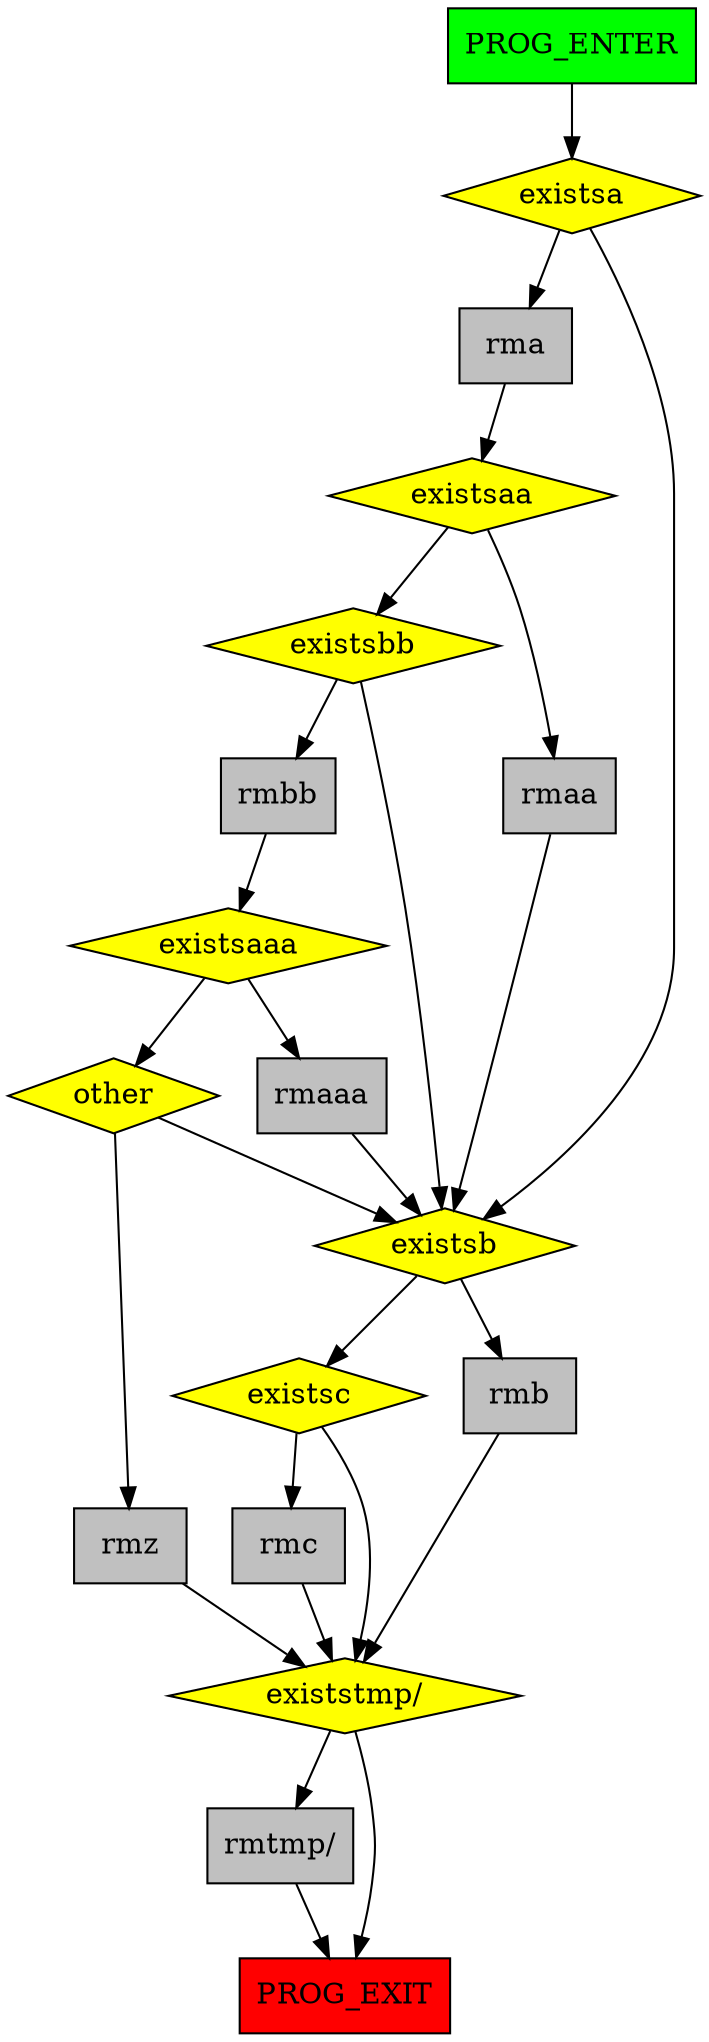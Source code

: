 digraph G {
    22[label="PROG_ENTER",shape=mbox,fillcolor=green,style=filled];
    23[label="existsa",shape=diamond,fillcolor=yellow,style=filled];
    24[label="rma",shape=box,fillcolor=gray,style=filled];
    25[label="existsaa",shape=diamond,fillcolor=yellow,style=filled];
    26[label="rmaa",shape=box,fillcolor=gray,style=filled];
    33[label="existsb",shape=diamond,fillcolor=yellow,style=filled];
    34[label="rmb",shape=box,fillcolor=gray,style=filled];
    37[label="existstmp/",shape=diamond,fillcolor=yellow,style=filled];
    38[label="rmtmp/",shape=box,fillcolor=gray,style=filled];
    39[label="PROG_EXIT",shape=mbox,fillcolor=red,style=filled];
    35[label="existsc",shape=diamond,fillcolor=yellow,style=filled];
    36[label="rmc",shape=box,fillcolor=gray,style=filled];
    27[label="existsbb",shape=diamond,fillcolor=yellow,style=filled];
    28[label="rmbb",shape=box,fillcolor=gray,style=filled];
    29[label="existsaaa",shape=diamond,fillcolor=yellow,style=filled];
    30[label="rmaaa",shape=box,fillcolor=gray,style=filled];
    31[label="other",shape=diamond,fillcolor=yellow,style=filled];
    32[label="rmz",shape=box,fillcolor=gray,style=filled];

    22 -> 23;
    23 -> 24;
    23 -> 33;
    24 -> 25;
    25 -> 26;
    25 -> 27;
    26 -> 33;
    33 -> 34;
    33 -> 35;
    34 -> 37;
    37 -> 38;
    37 -> 39;
    38 -> 39;
    35 -> 36;
    35 -> 37;
    36 -> 37;
    27 -> 28;
    27 -> 33;
    28 -> 29;
    29 -> 30;
    29 -> 31;
    30 -> 33;
    31 -> 32;
    31 -> 33;
    32 -> 37;
}
